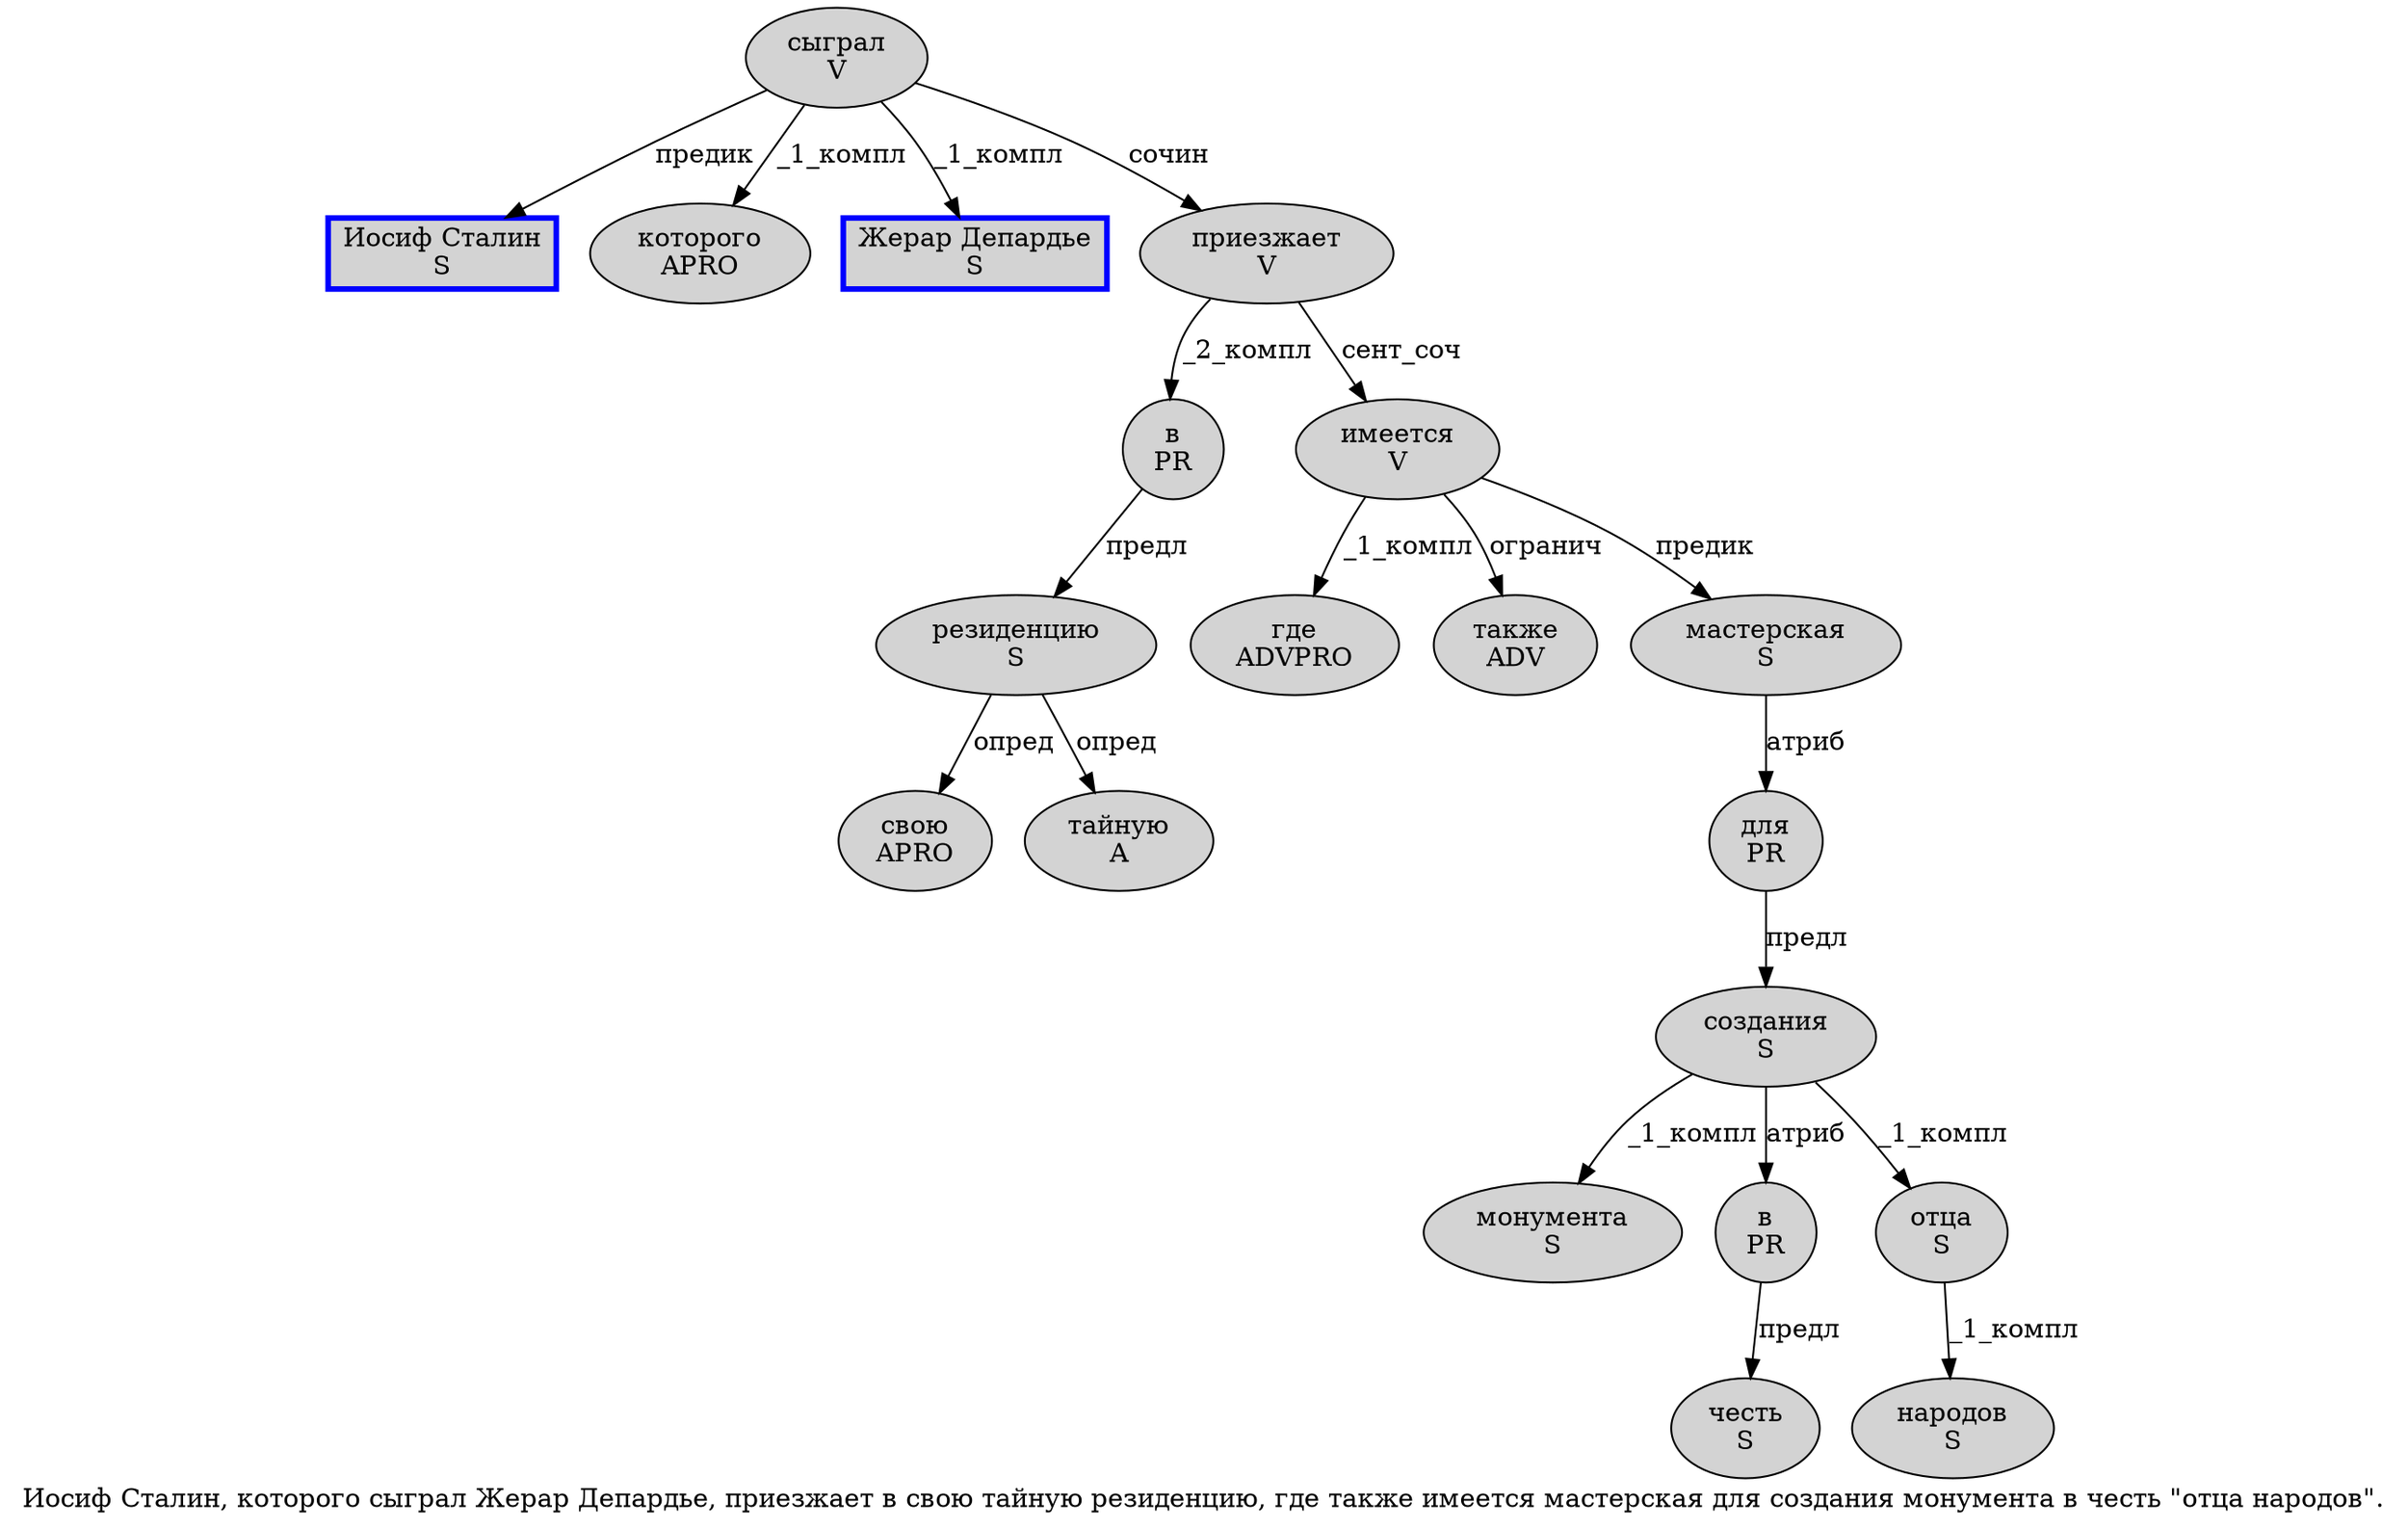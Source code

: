 digraph SENTENCE_883 {
	graph [label="Иосиф Сталин, которого сыграл Жерар Депардье, приезжает в свою тайную резиденцию, где также имеется мастерская для создания монумента в честь \"отца народов\"."]
	node [style=filled]
		0 [label="Иосиф Сталин
S" color=blue fillcolor=lightgray penwidth=3 shape=box]
		2 [label="которого
APRO" color="" fillcolor=lightgray penwidth=1 shape=ellipse]
		3 [label="сыграл
V" color="" fillcolor=lightgray penwidth=1 shape=ellipse]
		4 [label="Жерар Депардье
S" color=blue fillcolor=lightgray penwidth=3 shape=box]
		6 [label="приезжает
V" color="" fillcolor=lightgray penwidth=1 shape=ellipse]
		7 [label="в
PR" color="" fillcolor=lightgray penwidth=1 shape=ellipse]
		8 [label="свою
APRO" color="" fillcolor=lightgray penwidth=1 shape=ellipse]
		9 [label="тайную
A" color="" fillcolor=lightgray penwidth=1 shape=ellipse]
		10 [label="резиденцию
S" color="" fillcolor=lightgray penwidth=1 shape=ellipse]
		12 [label="где
ADVPRO" color="" fillcolor=lightgray penwidth=1 shape=ellipse]
		13 [label="также
ADV" color="" fillcolor=lightgray penwidth=1 shape=ellipse]
		14 [label="имеется
V" color="" fillcolor=lightgray penwidth=1 shape=ellipse]
		15 [label="мастерская
S" color="" fillcolor=lightgray penwidth=1 shape=ellipse]
		16 [label="для
PR" color="" fillcolor=lightgray penwidth=1 shape=ellipse]
		17 [label="создания
S" color="" fillcolor=lightgray penwidth=1 shape=ellipse]
		18 [label="монумента
S" color="" fillcolor=lightgray penwidth=1 shape=ellipse]
		19 [label="в
PR" color="" fillcolor=lightgray penwidth=1 shape=ellipse]
		20 [label="честь
S" color="" fillcolor=lightgray penwidth=1 shape=ellipse]
		22 [label="отца
S" color="" fillcolor=lightgray penwidth=1 shape=ellipse]
		23 [label="народов
S" color="" fillcolor=lightgray penwidth=1 shape=ellipse]
			16 -> 17 [label="предл"]
			22 -> 23 [label="_1_компл"]
			19 -> 20 [label="предл"]
			14 -> 12 [label="_1_компл"]
			14 -> 13 [label="огранич"]
			14 -> 15 [label="предик"]
			10 -> 8 [label="опред"]
			10 -> 9 [label="опред"]
			7 -> 10 [label="предл"]
			6 -> 7 [label="_2_компл"]
			6 -> 14 [label="сент_соч"]
			3 -> 0 [label="предик"]
			3 -> 2 [label="_1_компл"]
			3 -> 4 [label="_1_компл"]
			3 -> 6 [label="сочин"]
			17 -> 18 [label="_1_компл"]
			17 -> 19 [label="атриб"]
			17 -> 22 [label="_1_компл"]
			15 -> 16 [label="атриб"]
}